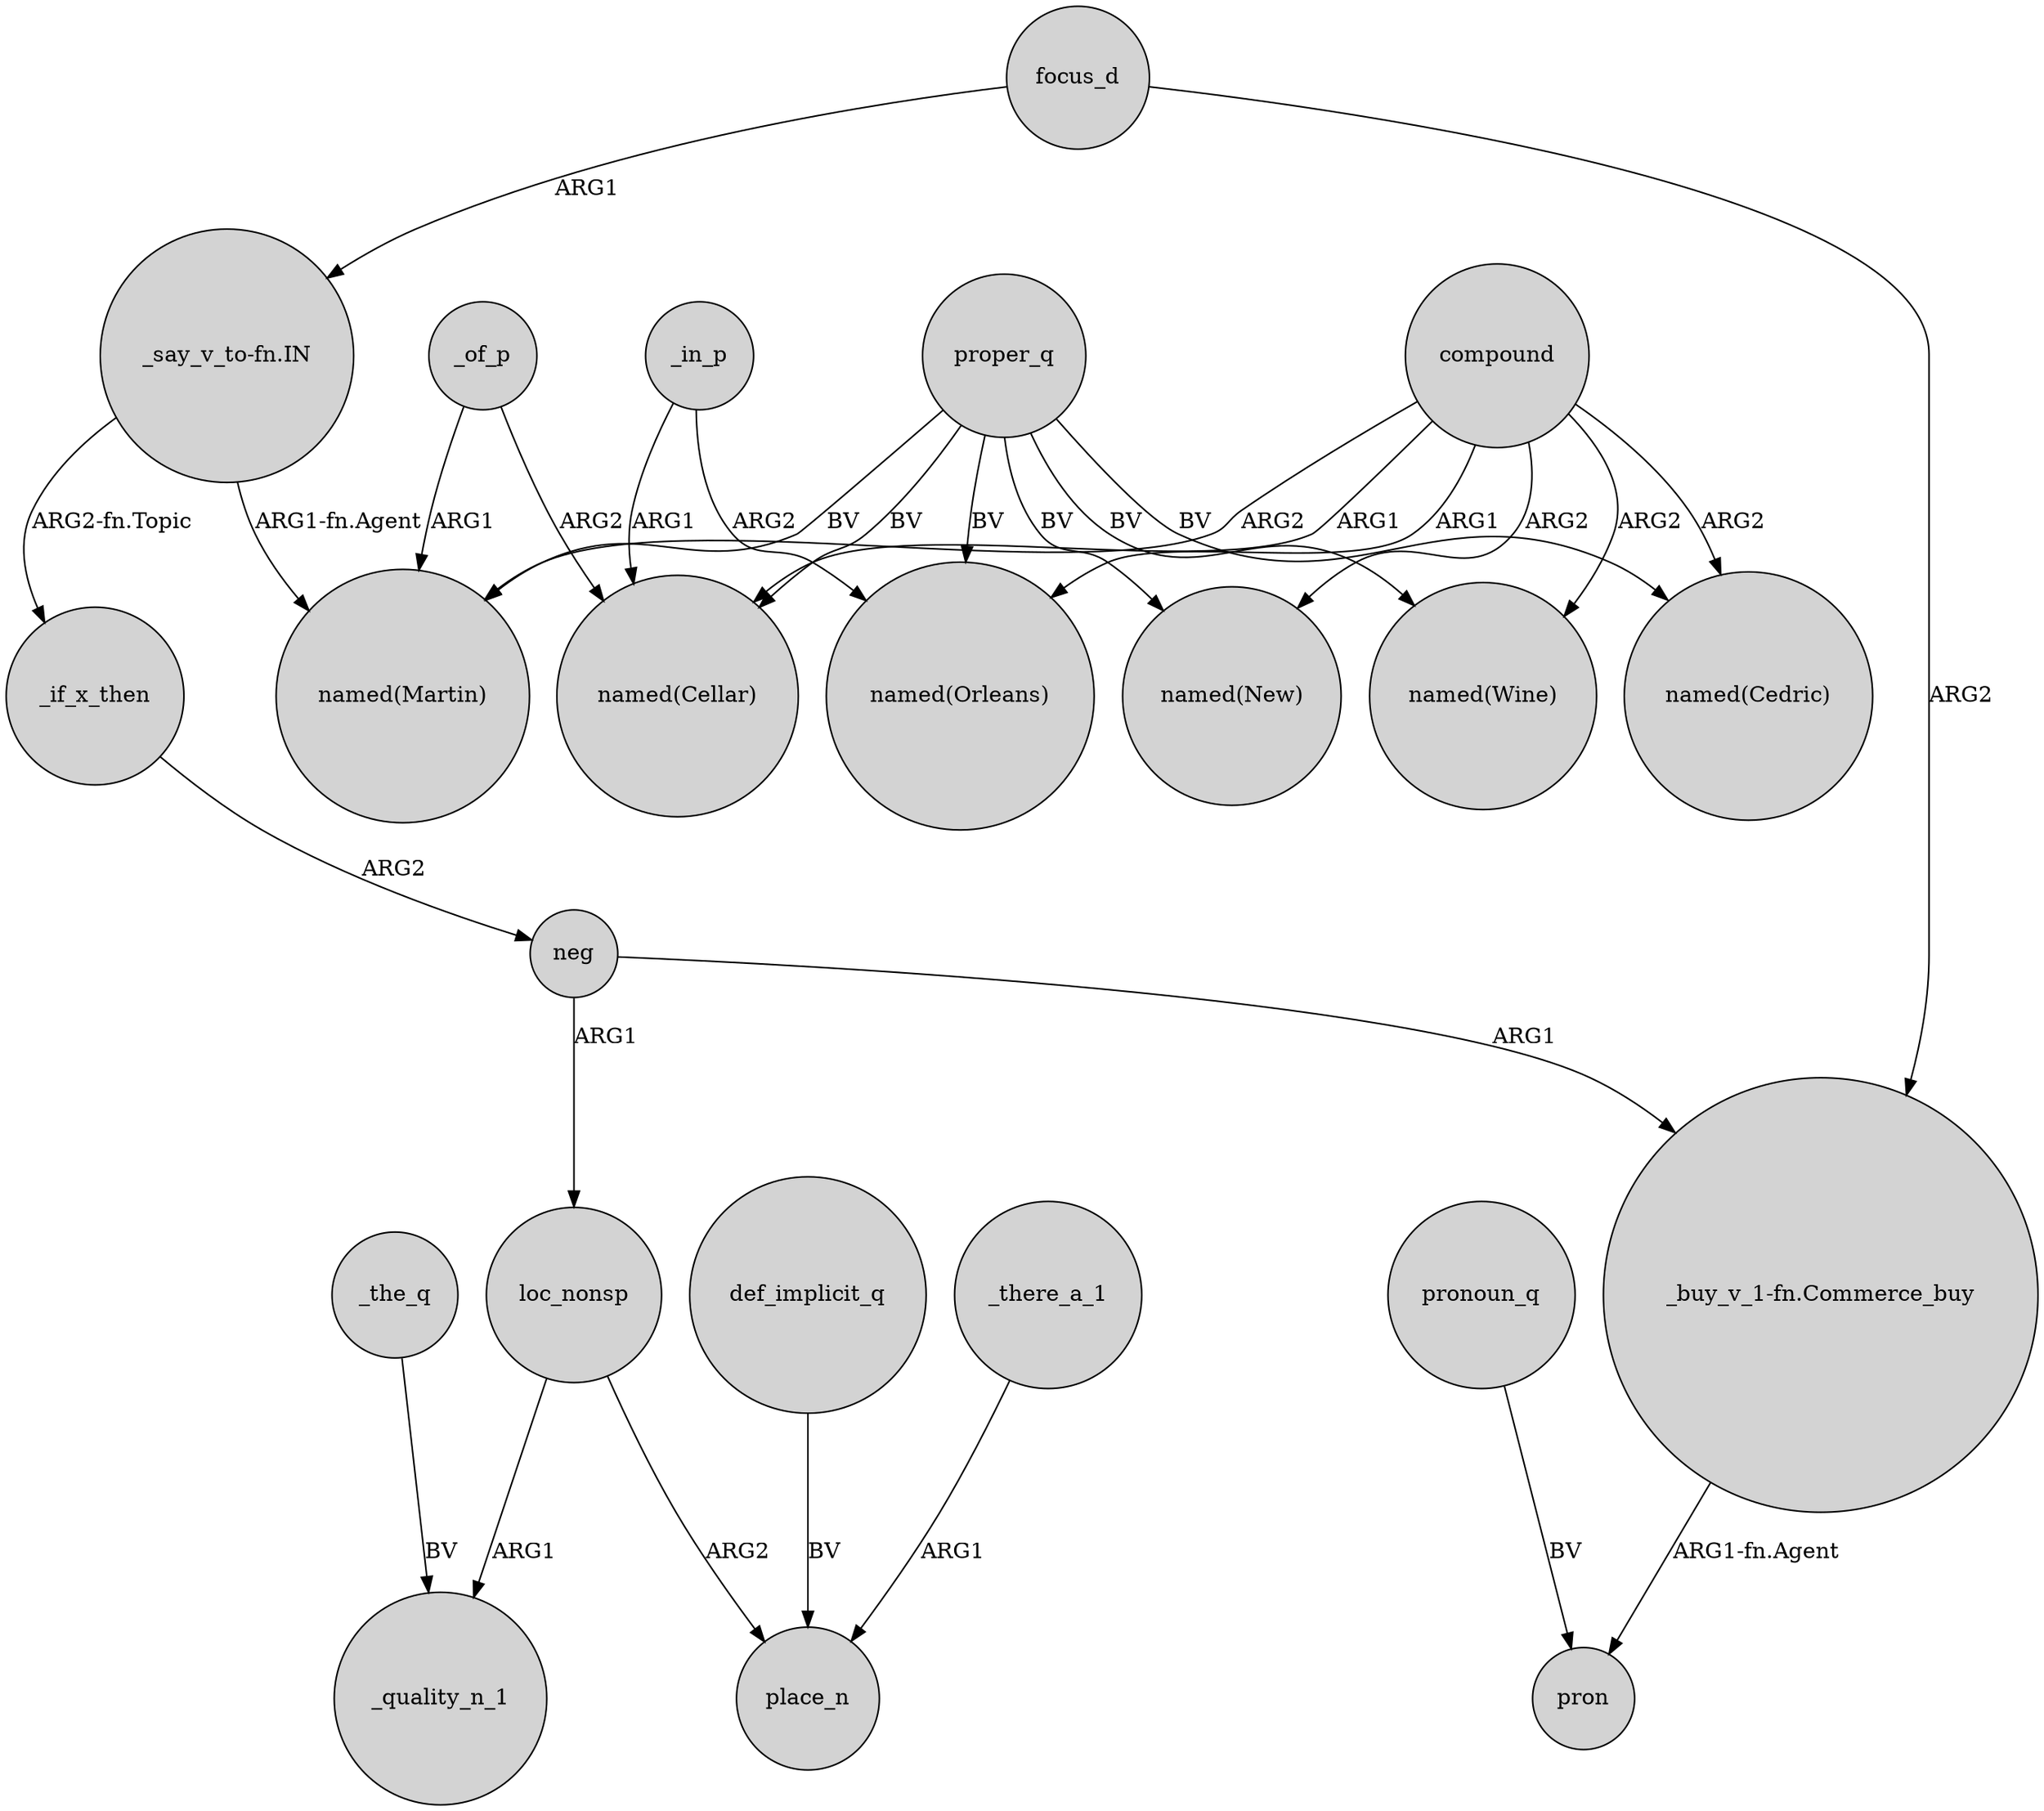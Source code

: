 digraph {
	node [shape=circle style=filled]
	_of_p -> "named(Cellar)" [label=ARG2]
	"_say_v_to-fn.IN" -> _if_x_then [label="ARG2-fn.Topic"]
	proper_q -> "named(Wine)" [label=BV]
	compound -> "named(New)" [label=ARG2]
	compound -> "named(Wine)" [label=ARG2]
	proper_q -> "named(New)" [label=BV]
	loc_nonsp -> _quality_n_1 [label=ARG1]
	"_buy_v_1-fn.Commerce_buy" -> pron [label="ARG1-fn.Agent"]
	def_implicit_q -> place_n [label=BV]
	_the_q -> _quality_n_1 [label=BV]
	focus_d -> "_buy_v_1-fn.Commerce_buy" [label=ARG2]
	compound -> "named(Martin)" [label=ARG2]
	neg -> "_buy_v_1-fn.Commerce_buy" [label=ARG1]
	_if_x_then -> neg [label=ARG2]
	pronoun_q -> pron [label=BV]
	neg -> loc_nonsp [label=ARG1]
	_in_p -> "named(Cellar)" [label=ARG1]
	compound -> "named(Cellar)" [label=ARG1]
	_of_p -> "named(Martin)" [label=ARG1]
	proper_q -> "named(Martin)" [label=BV]
	compound -> "named(Orleans)" [label=ARG1]
	loc_nonsp -> place_n [label=ARG2]
	proper_q -> "named(Orleans)" [label=BV]
	"_say_v_to-fn.IN" -> "named(Martin)" [label="ARG1-fn.Agent"]
	_in_p -> "named(Orleans)" [label=ARG2]
	compound -> "named(Cedric)" [label=ARG2]
	proper_q -> "named(Cellar)" [label=BV]
	_there_a_1 -> place_n [label=ARG1]
	proper_q -> "named(Cedric)" [label=BV]
	focus_d -> "_say_v_to-fn.IN" [label=ARG1]
}
